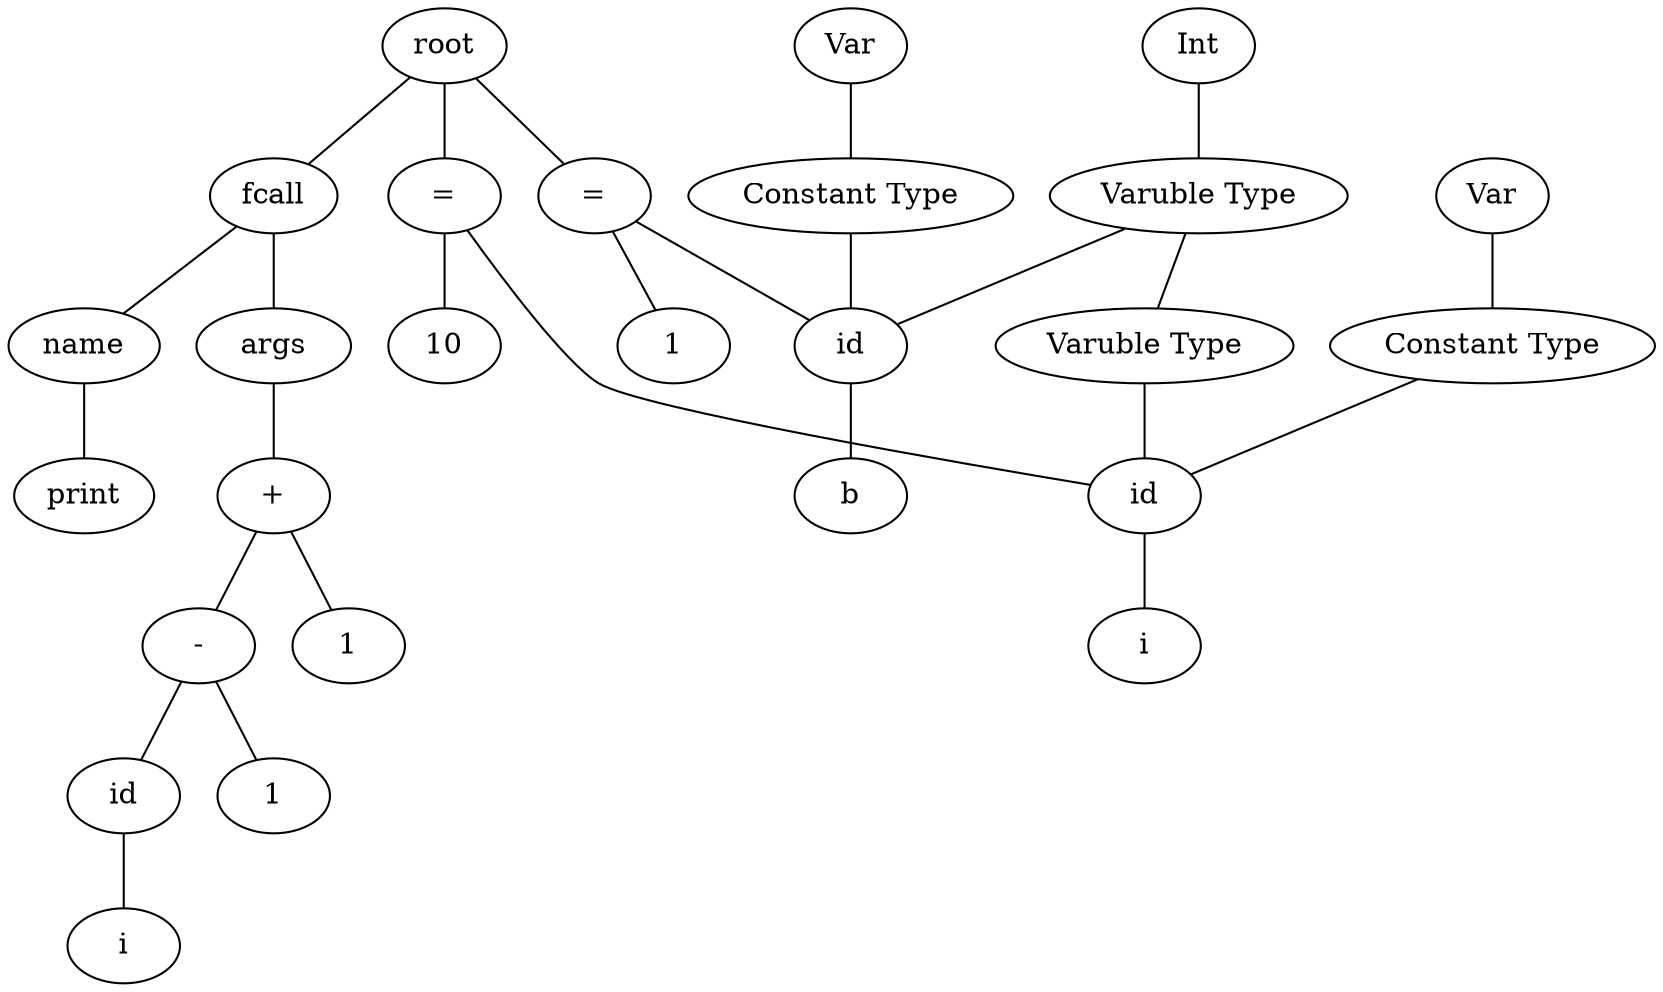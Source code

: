 graph graphname {
root;
assign0[label = "="];
root--assign0;
expr0[label = "id"];
assign0--expr0;
type0[label = "Varuble Type"];
type0--expr0;
type1[label = "Int"];
type1--type0;
consttype0[label = "Constant Type"];
consttype0--expr0;
consttype1[label = "Var"];
consttype1--consttype0;
expr1[label = "i"];
expr0--expr1;
expr2[label = "10"];
assign0--expr2;
assign1[label = "="];
root--assign1;
expr3[label = "id"];
assign1--expr3;
type1[label = "Varuble Type"];
type1--expr3;
type2[label = "Int"];
type2--type1;
consttype2[label = "Constant Type"];
consttype2--expr3;
consttype3[label = "Var"];
consttype3--consttype2;
expr4[label = "b"];
expr3--expr4;
expr5[label = "1"];
assign1--expr5;
expr6[label = "fcall"];
root--expr6;
expr6name[label = "name"];
expr7[label = "print"];
expr6name--expr7;
expr6--expr6name;
expr6args[label = " args "];
expr6 -- expr6args;
expr8[label = "+"];
expr6args--expr8;
expr9[label = "-"];
expr8--expr9;
expr10[label = "id"];
expr9--expr10;
expr11[label = "i"];
expr10--expr11;
expr12[label = "1"];
expr9--expr12;
expr13[label = "1"];
expr8--expr13;
}

